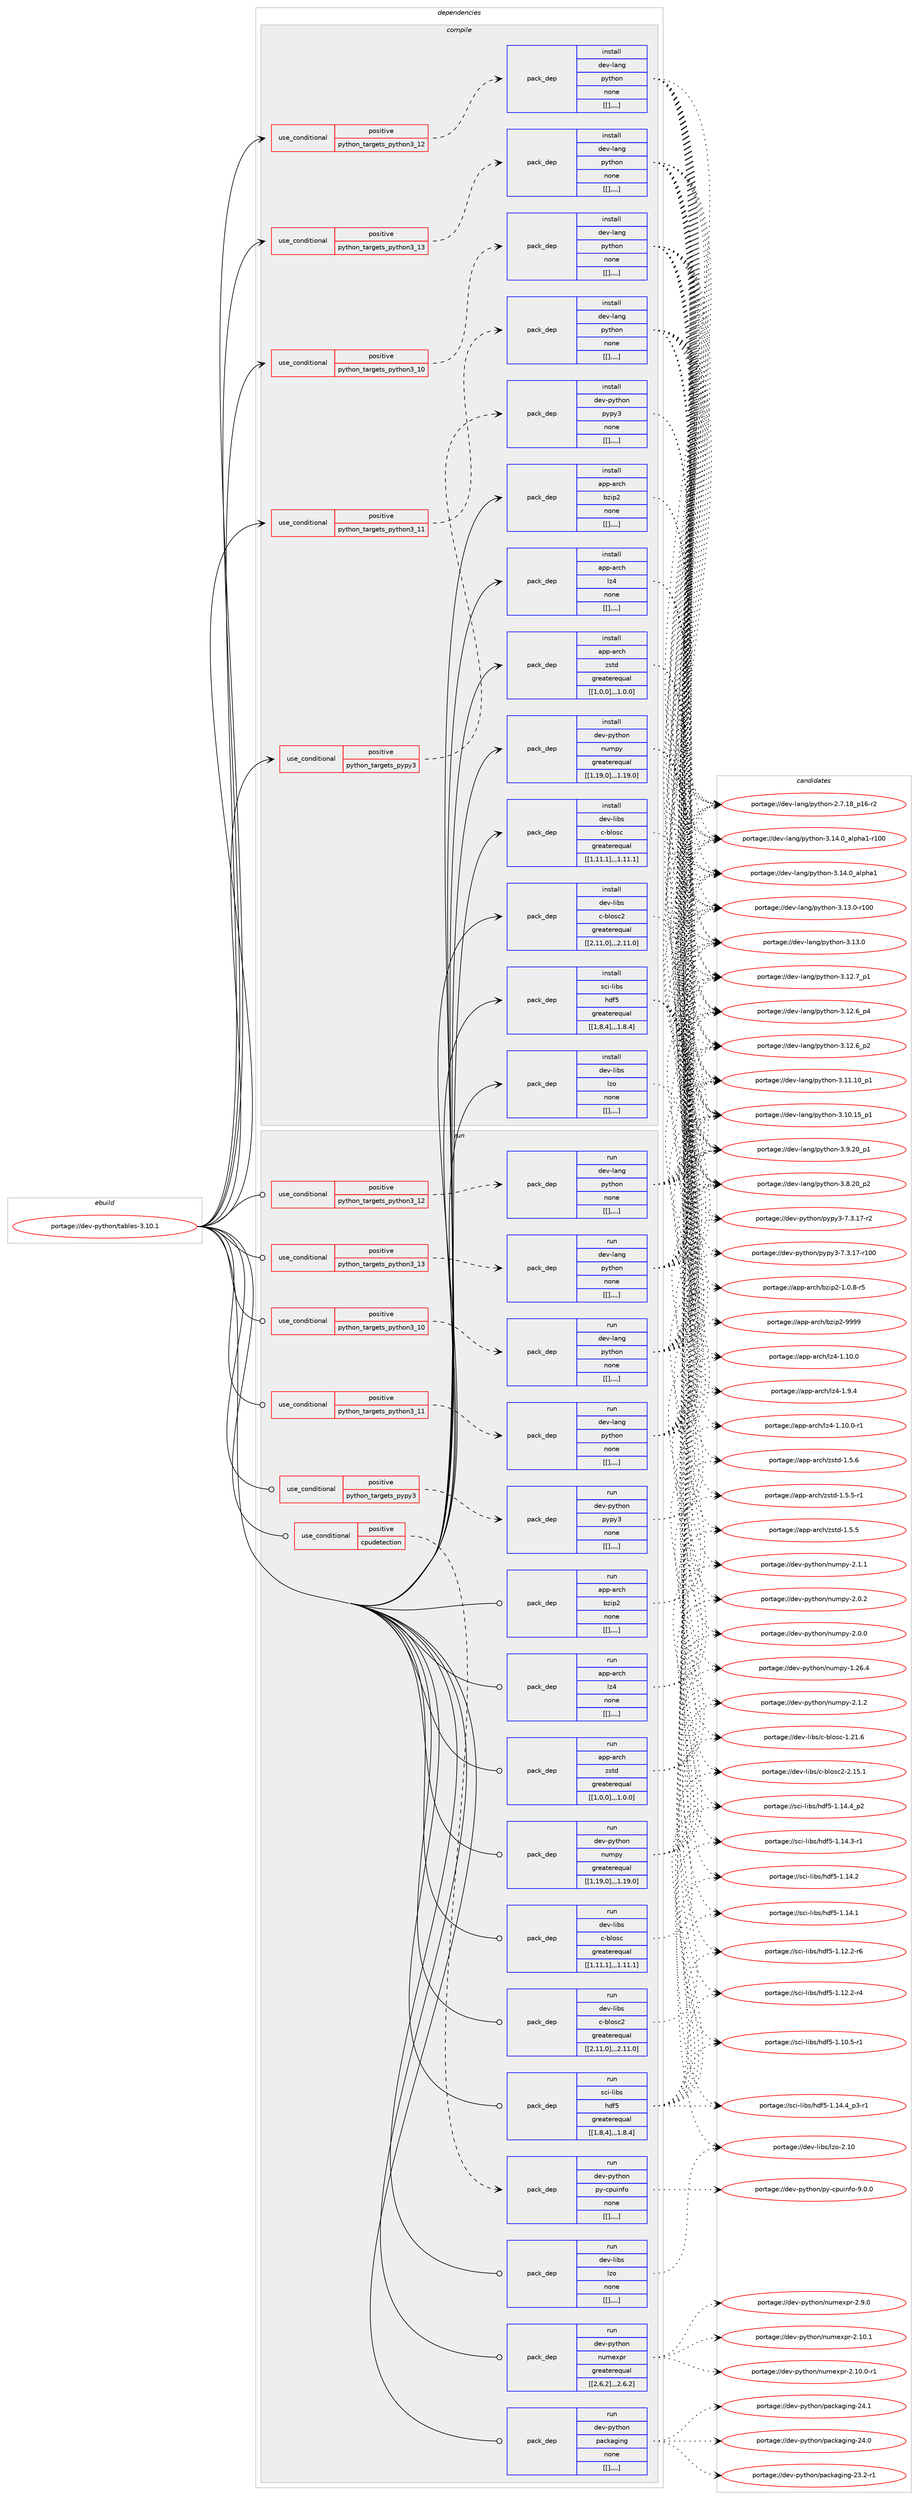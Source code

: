 digraph prolog {

# *************
# Graph options
# *************

newrank=true;
concentrate=true;
compound=true;
graph [rankdir=LR,fontname=Helvetica,fontsize=10,ranksep=1.5];#, ranksep=2.5, nodesep=0.2];
edge  [arrowhead=vee];
node  [fontname=Helvetica,fontsize=10];

# **********
# The ebuild
# **********

subgraph cluster_leftcol {
color=gray;
label=<<i>ebuild</i>>;
id [label="portage://dev-python/tables-3.10.1", color=red, width=4, href="../dev-python/tables-3.10.1.svg"];
}

# ****************
# The dependencies
# ****************

subgraph cluster_midcol {
color=gray;
label=<<i>dependencies</i>>;
subgraph cluster_compile {
fillcolor="#eeeeee";
style=filled;
label=<<i>compile</i>>;
subgraph cond43125 {
dependency172147 [label=<<TABLE BORDER="0" CELLBORDER="1" CELLSPACING="0" CELLPADDING="4"><TR><TD ROWSPAN="3" CELLPADDING="10">use_conditional</TD></TR><TR><TD>positive</TD></TR><TR><TD>python_targets_pypy3</TD></TR></TABLE>>, shape=none, color=red];
subgraph pack127686 {
dependency172165 [label=<<TABLE BORDER="0" CELLBORDER="1" CELLSPACING="0" CELLPADDING="4" WIDTH="220"><TR><TD ROWSPAN="6" CELLPADDING="30">pack_dep</TD></TR><TR><TD WIDTH="110">install</TD></TR><TR><TD>dev-python</TD></TR><TR><TD>pypy3</TD></TR><TR><TD>none</TD></TR><TR><TD>[[],,,,]</TD></TR></TABLE>>, shape=none, color=blue];
}
dependency172147:e -> dependency172165:w [weight=20,style="dashed",arrowhead="vee"];
}
id:e -> dependency172147:w [weight=20,style="solid",arrowhead="vee"];
subgraph cond43133 {
dependency172174 [label=<<TABLE BORDER="0" CELLBORDER="1" CELLSPACING="0" CELLPADDING="4"><TR><TD ROWSPAN="3" CELLPADDING="10">use_conditional</TD></TR><TR><TD>positive</TD></TR><TR><TD>python_targets_python3_10</TD></TR></TABLE>>, shape=none, color=red];
subgraph pack127705 {
dependency172211 [label=<<TABLE BORDER="0" CELLBORDER="1" CELLSPACING="0" CELLPADDING="4" WIDTH="220"><TR><TD ROWSPAN="6" CELLPADDING="30">pack_dep</TD></TR><TR><TD WIDTH="110">install</TD></TR><TR><TD>dev-lang</TD></TR><TR><TD>python</TD></TR><TR><TD>none</TD></TR><TR><TD>[[],,,,]</TD></TR></TABLE>>, shape=none, color=blue];
}
dependency172174:e -> dependency172211:w [weight=20,style="dashed",arrowhead="vee"];
}
id:e -> dependency172174:w [weight=20,style="solid",arrowhead="vee"];
subgraph cond43149 {
dependency172217 [label=<<TABLE BORDER="0" CELLBORDER="1" CELLSPACING="0" CELLPADDING="4"><TR><TD ROWSPAN="3" CELLPADDING="10">use_conditional</TD></TR><TR><TD>positive</TD></TR><TR><TD>python_targets_python3_11</TD></TR></TABLE>>, shape=none, color=red];
subgraph pack127732 {
dependency172220 [label=<<TABLE BORDER="0" CELLBORDER="1" CELLSPACING="0" CELLPADDING="4" WIDTH="220"><TR><TD ROWSPAN="6" CELLPADDING="30">pack_dep</TD></TR><TR><TD WIDTH="110">install</TD></TR><TR><TD>dev-lang</TD></TR><TR><TD>python</TD></TR><TR><TD>none</TD></TR><TR><TD>[[],,,,]</TD></TR></TABLE>>, shape=none, color=blue];
}
dependency172217:e -> dependency172220:w [weight=20,style="dashed",arrowhead="vee"];
}
id:e -> dependency172217:w [weight=20,style="solid",arrowhead="vee"];
subgraph cond43156 {
dependency172241 [label=<<TABLE BORDER="0" CELLBORDER="1" CELLSPACING="0" CELLPADDING="4"><TR><TD ROWSPAN="3" CELLPADDING="10">use_conditional</TD></TR><TR><TD>positive</TD></TR><TR><TD>python_targets_python3_12</TD></TR></TABLE>>, shape=none, color=red];
subgraph pack127761 {
dependency172331 [label=<<TABLE BORDER="0" CELLBORDER="1" CELLSPACING="0" CELLPADDING="4" WIDTH="220"><TR><TD ROWSPAN="6" CELLPADDING="30">pack_dep</TD></TR><TR><TD WIDTH="110">install</TD></TR><TR><TD>dev-lang</TD></TR><TR><TD>python</TD></TR><TR><TD>none</TD></TR><TR><TD>[[],,,,]</TD></TR></TABLE>>, shape=none, color=blue];
}
dependency172241:e -> dependency172331:w [weight=20,style="dashed",arrowhead="vee"];
}
id:e -> dependency172241:w [weight=20,style="solid",arrowhead="vee"];
subgraph cond43220 {
dependency172474 [label=<<TABLE BORDER="0" CELLBORDER="1" CELLSPACING="0" CELLPADDING="4"><TR><TD ROWSPAN="3" CELLPADDING="10">use_conditional</TD></TR><TR><TD>positive</TD></TR><TR><TD>python_targets_python3_13</TD></TR></TABLE>>, shape=none, color=red];
subgraph pack127930 {
dependency172526 [label=<<TABLE BORDER="0" CELLBORDER="1" CELLSPACING="0" CELLPADDING="4" WIDTH="220"><TR><TD ROWSPAN="6" CELLPADDING="30">pack_dep</TD></TR><TR><TD WIDTH="110">install</TD></TR><TR><TD>dev-lang</TD></TR><TR><TD>python</TD></TR><TR><TD>none</TD></TR><TR><TD>[[],,,,]</TD></TR></TABLE>>, shape=none, color=blue];
}
dependency172474:e -> dependency172526:w [weight=20,style="dashed",arrowhead="vee"];
}
id:e -> dependency172474:w [weight=20,style="solid",arrowhead="vee"];
subgraph pack127942 {
dependency172557 [label=<<TABLE BORDER="0" CELLBORDER="1" CELLSPACING="0" CELLPADDING="4" WIDTH="220"><TR><TD ROWSPAN="6" CELLPADDING="30">pack_dep</TD></TR><TR><TD WIDTH="110">install</TD></TR><TR><TD>app-arch</TD></TR><TR><TD>bzip2</TD></TR><TR><TD>none</TD></TR><TR><TD>[[],,,,]</TD></TR></TABLE>>, shape=none, color=blue];
}
id:e -> dependency172557:w [weight=20,style="solid",arrowhead="vee"];
subgraph pack127950 {
dependency172562 [label=<<TABLE BORDER="0" CELLBORDER="1" CELLSPACING="0" CELLPADDING="4" WIDTH="220"><TR><TD ROWSPAN="6" CELLPADDING="30">pack_dep</TD></TR><TR><TD WIDTH="110">install</TD></TR><TR><TD>app-arch</TD></TR><TR><TD>lz4</TD></TR><TR><TD>none</TD></TR><TR><TD>[[],,,,]</TD></TR></TABLE>>, shape=none, color=blue];
}
id:e -> dependency172562:w [weight=20,style="solid",arrowhead="vee"];
subgraph pack127960 {
dependency172579 [label=<<TABLE BORDER="0" CELLBORDER="1" CELLSPACING="0" CELLPADDING="4" WIDTH="220"><TR><TD ROWSPAN="6" CELLPADDING="30">pack_dep</TD></TR><TR><TD WIDTH="110">install</TD></TR><TR><TD>app-arch</TD></TR><TR><TD>zstd</TD></TR><TR><TD>greaterequal</TD></TR><TR><TD>[[1,0,0],,,1.0.0]</TD></TR></TABLE>>, shape=none, color=blue];
}
id:e -> dependency172579:w [weight=20,style="solid",arrowhead="vee"];
subgraph pack127961 {
dependency172584 [label=<<TABLE BORDER="0" CELLBORDER="1" CELLSPACING="0" CELLPADDING="4" WIDTH="220"><TR><TD ROWSPAN="6" CELLPADDING="30">pack_dep</TD></TR><TR><TD WIDTH="110">install</TD></TR><TR><TD>dev-libs</TD></TR><TR><TD>c-blosc</TD></TR><TR><TD>greaterequal</TD></TR><TR><TD>[[1,11,1],,,1.11.1]</TD></TR></TABLE>>, shape=none, color=blue];
}
id:e -> dependency172584:w [weight=20,style="solid",arrowhead="vee"];
subgraph pack127966 {
dependency172589 [label=<<TABLE BORDER="0" CELLBORDER="1" CELLSPACING="0" CELLPADDING="4" WIDTH="220"><TR><TD ROWSPAN="6" CELLPADDING="30">pack_dep</TD></TR><TR><TD WIDTH="110">install</TD></TR><TR><TD>dev-libs</TD></TR><TR><TD>c-blosc2</TD></TR><TR><TD>greaterequal</TD></TR><TR><TD>[[2,11,0],,,2.11.0]</TD></TR></TABLE>>, shape=none, color=blue];
}
id:e -> dependency172589:w [weight=20,style="solid",arrowhead="vee"];
subgraph pack127968 {
dependency172596 [label=<<TABLE BORDER="0" CELLBORDER="1" CELLSPACING="0" CELLPADDING="4" WIDTH="220"><TR><TD ROWSPAN="6" CELLPADDING="30">pack_dep</TD></TR><TR><TD WIDTH="110">install</TD></TR><TR><TD>dev-libs</TD></TR><TR><TD>lzo</TD></TR><TR><TD>none</TD></TR><TR><TD>[[],,,,]</TD></TR></TABLE>>, shape=none, color=blue];
}
id:e -> dependency172596:w [weight=20,style="solid",arrowhead="vee"];
subgraph pack127972 {
dependency172700 [label=<<TABLE BORDER="0" CELLBORDER="1" CELLSPACING="0" CELLPADDING="4" WIDTH="220"><TR><TD ROWSPAN="6" CELLPADDING="30">pack_dep</TD></TR><TR><TD WIDTH="110">install</TD></TR><TR><TD>dev-python</TD></TR><TR><TD>numpy</TD></TR><TR><TD>greaterequal</TD></TR><TR><TD>[[1,19,0],,,1.19.0]</TD></TR></TABLE>>, shape=none, color=blue];
}
id:e -> dependency172700:w [weight=20,style="solid",arrowhead="vee"];
subgraph pack128048 {
dependency172783 [label=<<TABLE BORDER="0" CELLBORDER="1" CELLSPACING="0" CELLPADDING="4" WIDTH="220"><TR><TD ROWSPAN="6" CELLPADDING="30">pack_dep</TD></TR><TR><TD WIDTH="110">install</TD></TR><TR><TD>sci-libs</TD></TR><TR><TD>hdf5</TD></TR><TR><TD>greaterequal</TD></TR><TR><TD>[[1,8,4],,,1.8.4]</TD></TR></TABLE>>, shape=none, color=blue];
}
id:e -> dependency172783:w [weight=20,style="solid",arrowhead="vee"];
}
subgraph cluster_compileandrun {
fillcolor="#eeeeee";
style=filled;
label=<<i>compile and run</i>>;
}
subgraph cluster_run {
fillcolor="#eeeeee";
style=filled;
label=<<i>run</i>>;
subgraph cond43363 {
dependency172822 [label=<<TABLE BORDER="0" CELLBORDER="1" CELLSPACING="0" CELLPADDING="4"><TR><TD ROWSPAN="3" CELLPADDING="10">use_conditional</TD></TR><TR><TD>positive</TD></TR><TR><TD>cpudetection</TD></TR></TABLE>>, shape=none, color=red];
subgraph pack128114 {
dependency172823 [label=<<TABLE BORDER="0" CELLBORDER="1" CELLSPACING="0" CELLPADDING="4" WIDTH="220"><TR><TD ROWSPAN="6" CELLPADDING="30">pack_dep</TD></TR><TR><TD WIDTH="110">run</TD></TR><TR><TD>dev-python</TD></TR><TR><TD>py-cpuinfo</TD></TR><TR><TD>none</TD></TR><TR><TD>[[],,,,]</TD></TR></TABLE>>, shape=none, color=blue];
}
dependency172822:e -> dependency172823:w [weight=20,style="dashed",arrowhead="vee"];
}
id:e -> dependency172822:w [weight=20,style="solid",arrowhead="odot"];
subgraph cond43374 {
dependency172846 [label=<<TABLE BORDER="0" CELLBORDER="1" CELLSPACING="0" CELLPADDING="4"><TR><TD ROWSPAN="3" CELLPADDING="10">use_conditional</TD></TR><TR><TD>positive</TD></TR><TR><TD>python_targets_pypy3</TD></TR></TABLE>>, shape=none, color=red];
subgraph pack128125 {
dependency172886 [label=<<TABLE BORDER="0" CELLBORDER="1" CELLSPACING="0" CELLPADDING="4" WIDTH="220"><TR><TD ROWSPAN="6" CELLPADDING="30">pack_dep</TD></TR><TR><TD WIDTH="110">run</TD></TR><TR><TD>dev-python</TD></TR><TR><TD>pypy3</TD></TR><TR><TD>none</TD></TR><TR><TD>[[],,,,]</TD></TR></TABLE>>, shape=none, color=blue];
}
dependency172846:e -> dependency172886:w [weight=20,style="dashed",arrowhead="vee"];
}
id:e -> dependency172846:w [weight=20,style="solid",arrowhead="odot"];
subgraph cond43400 {
dependency172918 [label=<<TABLE BORDER="0" CELLBORDER="1" CELLSPACING="0" CELLPADDING="4"><TR><TD ROWSPAN="3" CELLPADDING="10">use_conditional</TD></TR><TR><TD>positive</TD></TR><TR><TD>python_targets_python3_10</TD></TR></TABLE>>, shape=none, color=red];
subgraph pack128167 {
dependency172921 [label=<<TABLE BORDER="0" CELLBORDER="1" CELLSPACING="0" CELLPADDING="4" WIDTH="220"><TR><TD ROWSPAN="6" CELLPADDING="30">pack_dep</TD></TR><TR><TD WIDTH="110">run</TD></TR><TR><TD>dev-lang</TD></TR><TR><TD>python</TD></TR><TR><TD>none</TD></TR><TR><TD>[[],,,,]</TD></TR></TABLE>>, shape=none, color=blue];
}
dependency172918:e -> dependency172921:w [weight=20,style="dashed",arrowhead="vee"];
}
id:e -> dependency172918:w [weight=20,style="solid",arrowhead="odot"];
subgraph cond43418 {
dependency172975 [label=<<TABLE BORDER="0" CELLBORDER="1" CELLSPACING="0" CELLPADDING="4"><TR><TD ROWSPAN="3" CELLPADDING="10">use_conditional</TD></TR><TR><TD>positive</TD></TR><TR><TD>python_targets_python3_11</TD></TR></TABLE>>, shape=none, color=red];
subgraph pack128231 {
dependency173030 [label=<<TABLE BORDER="0" CELLBORDER="1" CELLSPACING="0" CELLPADDING="4" WIDTH="220"><TR><TD ROWSPAN="6" CELLPADDING="30">pack_dep</TD></TR><TR><TD WIDTH="110">run</TD></TR><TR><TD>dev-lang</TD></TR><TR><TD>python</TD></TR><TR><TD>none</TD></TR><TR><TD>[[],,,,]</TD></TR></TABLE>>, shape=none, color=blue];
}
dependency172975:e -> dependency173030:w [weight=20,style="dashed",arrowhead="vee"];
}
id:e -> dependency172975:w [weight=20,style="solid",arrowhead="odot"];
subgraph cond43466 {
dependency173051 [label=<<TABLE BORDER="0" CELLBORDER="1" CELLSPACING="0" CELLPADDING="4"><TR><TD ROWSPAN="3" CELLPADDING="10">use_conditional</TD></TR><TR><TD>positive</TD></TR><TR><TD>python_targets_python3_12</TD></TR></TABLE>>, shape=none, color=red];
subgraph pack128252 {
dependency173069 [label=<<TABLE BORDER="0" CELLBORDER="1" CELLSPACING="0" CELLPADDING="4" WIDTH="220"><TR><TD ROWSPAN="6" CELLPADDING="30">pack_dep</TD></TR><TR><TD WIDTH="110">run</TD></TR><TR><TD>dev-lang</TD></TR><TR><TD>python</TD></TR><TR><TD>none</TD></TR><TR><TD>[[],,,,]</TD></TR></TABLE>>, shape=none, color=blue];
}
dependency173051:e -> dependency173069:w [weight=20,style="dashed",arrowhead="vee"];
}
id:e -> dependency173051:w [weight=20,style="solid",arrowhead="odot"];
subgraph cond43484 {
dependency173147 [label=<<TABLE BORDER="0" CELLBORDER="1" CELLSPACING="0" CELLPADDING="4"><TR><TD ROWSPAN="3" CELLPADDING="10">use_conditional</TD></TR><TR><TD>positive</TD></TR><TR><TD>python_targets_python3_13</TD></TR></TABLE>>, shape=none, color=red];
subgraph pack128304 {
dependency173181 [label=<<TABLE BORDER="0" CELLBORDER="1" CELLSPACING="0" CELLPADDING="4" WIDTH="220"><TR><TD ROWSPAN="6" CELLPADDING="30">pack_dep</TD></TR><TR><TD WIDTH="110">run</TD></TR><TR><TD>dev-lang</TD></TR><TR><TD>python</TD></TR><TR><TD>none</TD></TR><TR><TD>[[],,,,]</TD></TR></TABLE>>, shape=none, color=blue];
}
dependency173147:e -> dependency173181:w [weight=20,style="dashed",arrowhead="vee"];
}
id:e -> dependency173147:w [weight=20,style="solid",arrowhead="odot"];
subgraph pack128323 {
dependency173202 [label=<<TABLE BORDER="0" CELLBORDER="1" CELLSPACING="0" CELLPADDING="4" WIDTH="220"><TR><TD ROWSPAN="6" CELLPADDING="30">pack_dep</TD></TR><TR><TD WIDTH="110">run</TD></TR><TR><TD>app-arch</TD></TR><TR><TD>bzip2</TD></TR><TR><TD>none</TD></TR><TR><TD>[[],,,,]</TD></TR></TABLE>>, shape=none, color=blue];
}
id:e -> dependency173202:w [weight=20,style="solid",arrowhead="odot"];
subgraph pack128335 {
dependency173205 [label=<<TABLE BORDER="0" CELLBORDER="1" CELLSPACING="0" CELLPADDING="4" WIDTH="220"><TR><TD ROWSPAN="6" CELLPADDING="30">pack_dep</TD></TR><TR><TD WIDTH="110">run</TD></TR><TR><TD>app-arch</TD></TR><TR><TD>lz4</TD></TR><TR><TD>none</TD></TR><TR><TD>[[],,,,]</TD></TR></TABLE>>, shape=none, color=blue];
}
id:e -> dependency173205:w [weight=20,style="solid",arrowhead="odot"];
subgraph pack128336 {
dependency173258 [label=<<TABLE BORDER="0" CELLBORDER="1" CELLSPACING="0" CELLPADDING="4" WIDTH="220"><TR><TD ROWSPAN="6" CELLPADDING="30">pack_dep</TD></TR><TR><TD WIDTH="110">run</TD></TR><TR><TD>app-arch</TD></TR><TR><TD>zstd</TD></TR><TR><TD>greaterequal</TD></TR><TR><TD>[[1,0,0],,,1.0.0]</TD></TR></TABLE>>, shape=none, color=blue];
}
id:e -> dependency173258:w [weight=20,style="solid",arrowhead="odot"];
subgraph pack128366 {
dependency173285 [label=<<TABLE BORDER="0" CELLBORDER="1" CELLSPACING="0" CELLPADDING="4" WIDTH="220"><TR><TD ROWSPAN="6" CELLPADDING="30">pack_dep</TD></TR><TR><TD WIDTH="110">run</TD></TR><TR><TD>dev-libs</TD></TR><TR><TD>c-blosc</TD></TR><TR><TD>greaterequal</TD></TR><TR><TD>[[1,11,1],,,1.11.1]</TD></TR></TABLE>>, shape=none, color=blue];
}
id:e -> dependency173285:w [weight=20,style="solid",arrowhead="odot"];
subgraph pack128381 {
dependency173308 [label=<<TABLE BORDER="0" CELLBORDER="1" CELLSPACING="0" CELLPADDING="4" WIDTH="220"><TR><TD ROWSPAN="6" CELLPADDING="30">pack_dep</TD></TR><TR><TD WIDTH="110">run</TD></TR><TR><TD>dev-libs</TD></TR><TR><TD>c-blosc2</TD></TR><TR><TD>greaterequal</TD></TR><TR><TD>[[2,11,0],,,2.11.0]</TD></TR></TABLE>>, shape=none, color=blue];
}
id:e -> dependency173308:w [weight=20,style="solid",arrowhead="odot"];
subgraph pack128402 {
dependency173332 [label=<<TABLE BORDER="0" CELLBORDER="1" CELLSPACING="0" CELLPADDING="4" WIDTH="220"><TR><TD ROWSPAN="6" CELLPADDING="30">pack_dep</TD></TR><TR><TD WIDTH="110">run</TD></TR><TR><TD>dev-libs</TD></TR><TR><TD>lzo</TD></TR><TR><TD>none</TD></TR><TR><TD>[[],,,,]</TD></TR></TABLE>>, shape=none, color=blue];
}
id:e -> dependency173332:w [weight=20,style="solid",arrowhead="odot"];
subgraph pack128405 {
dependency173339 [label=<<TABLE BORDER="0" CELLBORDER="1" CELLSPACING="0" CELLPADDING="4" WIDTH="220"><TR><TD ROWSPAN="6" CELLPADDING="30">pack_dep</TD></TR><TR><TD WIDTH="110">run</TD></TR><TR><TD>dev-python</TD></TR><TR><TD>numexpr</TD></TR><TR><TD>greaterequal</TD></TR><TR><TD>[[2,6,2],,,2.6.2]</TD></TR></TABLE>>, shape=none, color=blue];
}
id:e -> dependency173339:w [weight=20,style="solid",arrowhead="odot"];
subgraph pack128454 {
dependency173412 [label=<<TABLE BORDER="0" CELLBORDER="1" CELLSPACING="0" CELLPADDING="4" WIDTH="220"><TR><TD ROWSPAN="6" CELLPADDING="30">pack_dep</TD></TR><TR><TD WIDTH="110">run</TD></TR><TR><TD>dev-python</TD></TR><TR><TD>numpy</TD></TR><TR><TD>greaterequal</TD></TR><TR><TD>[[1,19,0],,,1.19.0]</TD></TR></TABLE>>, shape=none, color=blue];
}
id:e -> dependency173412:w [weight=20,style="solid",arrowhead="odot"];
subgraph pack128484 {
dependency173479 [label=<<TABLE BORDER="0" CELLBORDER="1" CELLSPACING="0" CELLPADDING="4" WIDTH="220"><TR><TD ROWSPAN="6" CELLPADDING="30">pack_dep</TD></TR><TR><TD WIDTH="110">run</TD></TR><TR><TD>dev-python</TD></TR><TR><TD>packaging</TD></TR><TR><TD>none</TD></TR><TR><TD>[[],,,,]</TD></TR></TABLE>>, shape=none, color=blue];
}
id:e -> dependency173479:w [weight=20,style="solid",arrowhead="odot"];
subgraph pack128524 {
dependency173522 [label=<<TABLE BORDER="0" CELLBORDER="1" CELLSPACING="0" CELLPADDING="4" WIDTH="220"><TR><TD ROWSPAN="6" CELLPADDING="30">pack_dep</TD></TR><TR><TD WIDTH="110">run</TD></TR><TR><TD>sci-libs</TD></TR><TR><TD>hdf5</TD></TR><TR><TD>greaterequal</TD></TR><TR><TD>[[1,8,4],,,1.8.4]</TD></TR></TABLE>>, shape=none, color=blue];
}
id:e -> dependency173522:w [weight=20,style="solid",arrowhead="odot"];
}
}

# **************
# The candidates
# **************

subgraph cluster_choices {
rank=same;
color=gray;
label=<<i>candidates</i>>;

subgraph choice128184 {
color=black;
nodesep=1;
choice100101118451121211161041111104711212111212151455546514649554511450 [label="portage://dev-python/pypy3-7.3.17-r2", color=red, width=4,href="../dev-python/pypy3-7.3.17-r2.svg"];
choice1001011184511212111610411111047112121112121514555465146495545114494848 [label="portage://dev-python/pypy3-7.3.17-r100", color=red, width=4,href="../dev-python/pypy3-7.3.17-r100.svg"];
dependency172165:e -> choice100101118451121211161041111104711212111212151455546514649554511450:w [style=dotted,weight="100"];
dependency172165:e -> choice1001011184511212111610411111047112121112121514555465146495545114494848:w [style=dotted,weight="100"];
}
subgraph choice128197 {
color=black;
nodesep=1;
choice100101118451089711010347112121116104111110455146495246489597108112104974945114494848 [label="portage://dev-lang/python-3.14.0_alpha1-r100", color=red, width=4,href="../dev-lang/python-3.14.0_alpha1-r100.svg"];
choice1001011184510897110103471121211161041111104551464952464895971081121049749 [label="portage://dev-lang/python-3.14.0_alpha1", color=red, width=4,href="../dev-lang/python-3.14.0_alpha1.svg"];
choice1001011184510897110103471121211161041111104551464951464845114494848 [label="portage://dev-lang/python-3.13.0-r100", color=red, width=4,href="../dev-lang/python-3.13.0-r100.svg"];
choice10010111845108971101034711212111610411111045514649514648 [label="portage://dev-lang/python-3.13.0", color=red, width=4,href="../dev-lang/python-3.13.0.svg"];
choice100101118451089711010347112121116104111110455146495046559511249 [label="portage://dev-lang/python-3.12.7_p1", color=red, width=4,href="../dev-lang/python-3.12.7_p1.svg"];
choice100101118451089711010347112121116104111110455146495046549511252 [label="portage://dev-lang/python-3.12.6_p4", color=red, width=4,href="../dev-lang/python-3.12.6_p4.svg"];
choice100101118451089711010347112121116104111110455146495046549511250 [label="portage://dev-lang/python-3.12.6_p2", color=red, width=4,href="../dev-lang/python-3.12.6_p2.svg"];
choice10010111845108971101034711212111610411111045514649494649489511249 [label="portage://dev-lang/python-3.11.10_p1", color=red, width=4,href="../dev-lang/python-3.11.10_p1.svg"];
choice10010111845108971101034711212111610411111045514649484649539511249 [label="portage://dev-lang/python-3.10.15_p1", color=red, width=4,href="../dev-lang/python-3.10.15_p1.svg"];
choice100101118451089711010347112121116104111110455146574650489511249 [label="portage://dev-lang/python-3.9.20_p1", color=red, width=4,href="../dev-lang/python-3.9.20_p1.svg"];
choice100101118451089711010347112121116104111110455146564650489511250 [label="portage://dev-lang/python-3.8.20_p2", color=red, width=4,href="../dev-lang/python-3.8.20_p2.svg"];
choice100101118451089711010347112121116104111110455046554649569511249544511450 [label="portage://dev-lang/python-2.7.18_p16-r2", color=red, width=4,href="../dev-lang/python-2.7.18_p16-r2.svg"];
dependency172211:e -> choice100101118451089711010347112121116104111110455146495246489597108112104974945114494848:w [style=dotted,weight="100"];
dependency172211:e -> choice1001011184510897110103471121211161041111104551464952464895971081121049749:w [style=dotted,weight="100"];
dependency172211:e -> choice1001011184510897110103471121211161041111104551464951464845114494848:w [style=dotted,weight="100"];
dependency172211:e -> choice10010111845108971101034711212111610411111045514649514648:w [style=dotted,weight="100"];
dependency172211:e -> choice100101118451089711010347112121116104111110455146495046559511249:w [style=dotted,weight="100"];
dependency172211:e -> choice100101118451089711010347112121116104111110455146495046549511252:w [style=dotted,weight="100"];
dependency172211:e -> choice100101118451089711010347112121116104111110455146495046549511250:w [style=dotted,weight="100"];
dependency172211:e -> choice10010111845108971101034711212111610411111045514649494649489511249:w [style=dotted,weight="100"];
dependency172211:e -> choice10010111845108971101034711212111610411111045514649484649539511249:w [style=dotted,weight="100"];
dependency172211:e -> choice100101118451089711010347112121116104111110455146574650489511249:w [style=dotted,weight="100"];
dependency172211:e -> choice100101118451089711010347112121116104111110455146564650489511250:w [style=dotted,weight="100"];
dependency172211:e -> choice100101118451089711010347112121116104111110455046554649569511249544511450:w [style=dotted,weight="100"];
}
subgraph choice128231 {
color=black;
nodesep=1;
choice100101118451089711010347112121116104111110455146495246489597108112104974945114494848 [label="portage://dev-lang/python-3.14.0_alpha1-r100", color=red, width=4,href="../dev-lang/python-3.14.0_alpha1-r100.svg"];
choice1001011184510897110103471121211161041111104551464952464895971081121049749 [label="portage://dev-lang/python-3.14.0_alpha1", color=red, width=4,href="../dev-lang/python-3.14.0_alpha1.svg"];
choice1001011184510897110103471121211161041111104551464951464845114494848 [label="portage://dev-lang/python-3.13.0-r100", color=red, width=4,href="../dev-lang/python-3.13.0-r100.svg"];
choice10010111845108971101034711212111610411111045514649514648 [label="portage://dev-lang/python-3.13.0", color=red, width=4,href="../dev-lang/python-3.13.0.svg"];
choice100101118451089711010347112121116104111110455146495046559511249 [label="portage://dev-lang/python-3.12.7_p1", color=red, width=4,href="../dev-lang/python-3.12.7_p1.svg"];
choice100101118451089711010347112121116104111110455146495046549511252 [label="portage://dev-lang/python-3.12.6_p4", color=red, width=4,href="../dev-lang/python-3.12.6_p4.svg"];
choice100101118451089711010347112121116104111110455146495046549511250 [label="portage://dev-lang/python-3.12.6_p2", color=red, width=4,href="../dev-lang/python-3.12.6_p2.svg"];
choice10010111845108971101034711212111610411111045514649494649489511249 [label="portage://dev-lang/python-3.11.10_p1", color=red, width=4,href="../dev-lang/python-3.11.10_p1.svg"];
choice10010111845108971101034711212111610411111045514649484649539511249 [label="portage://dev-lang/python-3.10.15_p1", color=red, width=4,href="../dev-lang/python-3.10.15_p1.svg"];
choice100101118451089711010347112121116104111110455146574650489511249 [label="portage://dev-lang/python-3.9.20_p1", color=red, width=4,href="../dev-lang/python-3.9.20_p1.svg"];
choice100101118451089711010347112121116104111110455146564650489511250 [label="portage://dev-lang/python-3.8.20_p2", color=red, width=4,href="../dev-lang/python-3.8.20_p2.svg"];
choice100101118451089711010347112121116104111110455046554649569511249544511450 [label="portage://dev-lang/python-2.7.18_p16-r2", color=red, width=4,href="../dev-lang/python-2.7.18_p16-r2.svg"];
dependency172220:e -> choice100101118451089711010347112121116104111110455146495246489597108112104974945114494848:w [style=dotted,weight="100"];
dependency172220:e -> choice1001011184510897110103471121211161041111104551464952464895971081121049749:w [style=dotted,weight="100"];
dependency172220:e -> choice1001011184510897110103471121211161041111104551464951464845114494848:w [style=dotted,weight="100"];
dependency172220:e -> choice10010111845108971101034711212111610411111045514649514648:w [style=dotted,weight="100"];
dependency172220:e -> choice100101118451089711010347112121116104111110455146495046559511249:w [style=dotted,weight="100"];
dependency172220:e -> choice100101118451089711010347112121116104111110455146495046549511252:w [style=dotted,weight="100"];
dependency172220:e -> choice100101118451089711010347112121116104111110455146495046549511250:w [style=dotted,weight="100"];
dependency172220:e -> choice10010111845108971101034711212111610411111045514649494649489511249:w [style=dotted,weight="100"];
dependency172220:e -> choice10010111845108971101034711212111610411111045514649484649539511249:w [style=dotted,weight="100"];
dependency172220:e -> choice100101118451089711010347112121116104111110455146574650489511249:w [style=dotted,weight="100"];
dependency172220:e -> choice100101118451089711010347112121116104111110455146564650489511250:w [style=dotted,weight="100"];
dependency172220:e -> choice100101118451089711010347112121116104111110455046554649569511249544511450:w [style=dotted,weight="100"];
}
subgraph choice128237 {
color=black;
nodesep=1;
choice100101118451089711010347112121116104111110455146495246489597108112104974945114494848 [label="portage://dev-lang/python-3.14.0_alpha1-r100", color=red, width=4,href="../dev-lang/python-3.14.0_alpha1-r100.svg"];
choice1001011184510897110103471121211161041111104551464952464895971081121049749 [label="portage://dev-lang/python-3.14.0_alpha1", color=red, width=4,href="../dev-lang/python-3.14.0_alpha1.svg"];
choice1001011184510897110103471121211161041111104551464951464845114494848 [label="portage://dev-lang/python-3.13.0-r100", color=red, width=4,href="../dev-lang/python-3.13.0-r100.svg"];
choice10010111845108971101034711212111610411111045514649514648 [label="portage://dev-lang/python-3.13.0", color=red, width=4,href="../dev-lang/python-3.13.0.svg"];
choice100101118451089711010347112121116104111110455146495046559511249 [label="portage://dev-lang/python-3.12.7_p1", color=red, width=4,href="../dev-lang/python-3.12.7_p1.svg"];
choice100101118451089711010347112121116104111110455146495046549511252 [label="portage://dev-lang/python-3.12.6_p4", color=red, width=4,href="../dev-lang/python-3.12.6_p4.svg"];
choice100101118451089711010347112121116104111110455146495046549511250 [label="portage://dev-lang/python-3.12.6_p2", color=red, width=4,href="../dev-lang/python-3.12.6_p2.svg"];
choice10010111845108971101034711212111610411111045514649494649489511249 [label="portage://dev-lang/python-3.11.10_p1", color=red, width=4,href="../dev-lang/python-3.11.10_p1.svg"];
choice10010111845108971101034711212111610411111045514649484649539511249 [label="portage://dev-lang/python-3.10.15_p1", color=red, width=4,href="../dev-lang/python-3.10.15_p1.svg"];
choice100101118451089711010347112121116104111110455146574650489511249 [label="portage://dev-lang/python-3.9.20_p1", color=red, width=4,href="../dev-lang/python-3.9.20_p1.svg"];
choice100101118451089711010347112121116104111110455146564650489511250 [label="portage://dev-lang/python-3.8.20_p2", color=red, width=4,href="../dev-lang/python-3.8.20_p2.svg"];
choice100101118451089711010347112121116104111110455046554649569511249544511450 [label="portage://dev-lang/python-2.7.18_p16-r2", color=red, width=4,href="../dev-lang/python-2.7.18_p16-r2.svg"];
dependency172331:e -> choice100101118451089711010347112121116104111110455146495246489597108112104974945114494848:w [style=dotted,weight="100"];
dependency172331:e -> choice1001011184510897110103471121211161041111104551464952464895971081121049749:w [style=dotted,weight="100"];
dependency172331:e -> choice1001011184510897110103471121211161041111104551464951464845114494848:w [style=dotted,weight="100"];
dependency172331:e -> choice10010111845108971101034711212111610411111045514649514648:w [style=dotted,weight="100"];
dependency172331:e -> choice100101118451089711010347112121116104111110455146495046559511249:w [style=dotted,weight="100"];
dependency172331:e -> choice100101118451089711010347112121116104111110455146495046549511252:w [style=dotted,weight="100"];
dependency172331:e -> choice100101118451089711010347112121116104111110455146495046549511250:w [style=dotted,weight="100"];
dependency172331:e -> choice10010111845108971101034711212111610411111045514649494649489511249:w [style=dotted,weight="100"];
dependency172331:e -> choice10010111845108971101034711212111610411111045514649484649539511249:w [style=dotted,weight="100"];
dependency172331:e -> choice100101118451089711010347112121116104111110455146574650489511249:w [style=dotted,weight="100"];
dependency172331:e -> choice100101118451089711010347112121116104111110455146564650489511250:w [style=dotted,weight="100"];
dependency172331:e -> choice100101118451089711010347112121116104111110455046554649569511249544511450:w [style=dotted,weight="100"];
}
subgraph choice128243 {
color=black;
nodesep=1;
choice100101118451089711010347112121116104111110455146495246489597108112104974945114494848 [label="portage://dev-lang/python-3.14.0_alpha1-r100", color=red, width=4,href="../dev-lang/python-3.14.0_alpha1-r100.svg"];
choice1001011184510897110103471121211161041111104551464952464895971081121049749 [label="portage://dev-lang/python-3.14.0_alpha1", color=red, width=4,href="../dev-lang/python-3.14.0_alpha1.svg"];
choice1001011184510897110103471121211161041111104551464951464845114494848 [label="portage://dev-lang/python-3.13.0-r100", color=red, width=4,href="../dev-lang/python-3.13.0-r100.svg"];
choice10010111845108971101034711212111610411111045514649514648 [label="portage://dev-lang/python-3.13.0", color=red, width=4,href="../dev-lang/python-3.13.0.svg"];
choice100101118451089711010347112121116104111110455146495046559511249 [label="portage://dev-lang/python-3.12.7_p1", color=red, width=4,href="../dev-lang/python-3.12.7_p1.svg"];
choice100101118451089711010347112121116104111110455146495046549511252 [label="portage://dev-lang/python-3.12.6_p4", color=red, width=4,href="../dev-lang/python-3.12.6_p4.svg"];
choice100101118451089711010347112121116104111110455146495046549511250 [label="portage://dev-lang/python-3.12.6_p2", color=red, width=4,href="../dev-lang/python-3.12.6_p2.svg"];
choice10010111845108971101034711212111610411111045514649494649489511249 [label="portage://dev-lang/python-3.11.10_p1", color=red, width=4,href="../dev-lang/python-3.11.10_p1.svg"];
choice10010111845108971101034711212111610411111045514649484649539511249 [label="portage://dev-lang/python-3.10.15_p1", color=red, width=4,href="../dev-lang/python-3.10.15_p1.svg"];
choice100101118451089711010347112121116104111110455146574650489511249 [label="portage://dev-lang/python-3.9.20_p1", color=red, width=4,href="../dev-lang/python-3.9.20_p1.svg"];
choice100101118451089711010347112121116104111110455146564650489511250 [label="portage://dev-lang/python-3.8.20_p2", color=red, width=4,href="../dev-lang/python-3.8.20_p2.svg"];
choice100101118451089711010347112121116104111110455046554649569511249544511450 [label="portage://dev-lang/python-2.7.18_p16-r2", color=red, width=4,href="../dev-lang/python-2.7.18_p16-r2.svg"];
dependency172526:e -> choice100101118451089711010347112121116104111110455146495246489597108112104974945114494848:w [style=dotted,weight="100"];
dependency172526:e -> choice1001011184510897110103471121211161041111104551464952464895971081121049749:w [style=dotted,weight="100"];
dependency172526:e -> choice1001011184510897110103471121211161041111104551464951464845114494848:w [style=dotted,weight="100"];
dependency172526:e -> choice10010111845108971101034711212111610411111045514649514648:w [style=dotted,weight="100"];
dependency172526:e -> choice100101118451089711010347112121116104111110455146495046559511249:w [style=dotted,weight="100"];
dependency172526:e -> choice100101118451089711010347112121116104111110455146495046549511252:w [style=dotted,weight="100"];
dependency172526:e -> choice100101118451089711010347112121116104111110455146495046549511250:w [style=dotted,weight="100"];
dependency172526:e -> choice10010111845108971101034711212111610411111045514649494649489511249:w [style=dotted,weight="100"];
dependency172526:e -> choice10010111845108971101034711212111610411111045514649484649539511249:w [style=dotted,weight="100"];
dependency172526:e -> choice100101118451089711010347112121116104111110455146574650489511249:w [style=dotted,weight="100"];
dependency172526:e -> choice100101118451089711010347112121116104111110455146564650489511250:w [style=dotted,weight="100"];
dependency172526:e -> choice100101118451089711010347112121116104111110455046554649569511249544511450:w [style=dotted,weight="100"];
}
subgraph choice128261 {
color=black;
nodesep=1;
choice971121124597114991044798122105112504557575757 [label="portage://app-arch/bzip2-9999", color=red, width=4,href="../app-arch/bzip2-9999.svg"];
choice971121124597114991044798122105112504549464846564511453 [label="portage://app-arch/bzip2-1.0.8-r5", color=red, width=4,href="../app-arch/bzip2-1.0.8-r5.svg"];
dependency172557:e -> choice971121124597114991044798122105112504557575757:w [style=dotted,weight="100"];
dependency172557:e -> choice971121124597114991044798122105112504549464846564511453:w [style=dotted,weight="100"];
}
subgraph choice128279 {
color=black;
nodesep=1;
choice971121124597114991044710812252454946494846484511449 [label="portage://app-arch/lz4-1.10.0-r1", color=red, width=4,href="../app-arch/lz4-1.10.0-r1.svg"];
choice97112112459711499104471081225245494649484648 [label="portage://app-arch/lz4-1.10.0", color=red, width=4,href="../app-arch/lz4-1.10.0.svg"];
choice971121124597114991044710812252454946574652 [label="portage://app-arch/lz4-1.9.4", color=red, width=4,href="../app-arch/lz4-1.9.4.svg"];
dependency172562:e -> choice971121124597114991044710812252454946494846484511449:w [style=dotted,weight="100"];
dependency172562:e -> choice97112112459711499104471081225245494649484648:w [style=dotted,weight="100"];
dependency172562:e -> choice971121124597114991044710812252454946574652:w [style=dotted,weight="100"];
}
subgraph choice128297 {
color=black;
nodesep=1;
choice9711211245971149910447122115116100454946534654 [label="portage://app-arch/zstd-1.5.6", color=red, width=4,href="../app-arch/zstd-1.5.6.svg"];
choice97112112459711499104471221151161004549465346534511449 [label="portage://app-arch/zstd-1.5.5-r1", color=red, width=4,href="../app-arch/zstd-1.5.5-r1.svg"];
choice9711211245971149910447122115116100454946534653 [label="portage://app-arch/zstd-1.5.5", color=red, width=4,href="../app-arch/zstd-1.5.5.svg"];
dependency172579:e -> choice9711211245971149910447122115116100454946534654:w [style=dotted,weight="100"];
dependency172579:e -> choice97112112459711499104471221151161004549465346534511449:w [style=dotted,weight="100"];
dependency172579:e -> choice9711211245971149910447122115116100454946534653:w [style=dotted,weight="100"];
}
subgraph choice128302 {
color=black;
nodesep=1;
choice1001011184510810598115479945981081111159945494650494654 [label="portage://dev-libs/c-blosc-1.21.6", color=red, width=4,href="../dev-libs/c-blosc-1.21.6.svg"];
dependency172584:e -> choice1001011184510810598115479945981081111159945494650494654:w [style=dotted,weight="100"];
}
subgraph choice128381 {
color=black;
nodesep=1;
choice100101118451081059811547994598108111115995045504649534649 [label="portage://dev-libs/c-blosc2-2.15.1", color=red, width=4,href="../dev-libs/c-blosc2-2.15.1.svg"];
dependency172589:e -> choice100101118451081059811547994598108111115995045504649534649:w [style=dotted,weight="100"];
}
subgraph choice128407 {
color=black;
nodesep=1;
choice1001011184510810598115471081221114550464948 [label="portage://dev-libs/lzo-2.10", color=red, width=4,href="../dev-libs/lzo-2.10.svg"];
dependency172596:e -> choice1001011184510810598115471081221114550464948:w [style=dotted,weight="100"];
}
subgraph choice128413 {
color=black;
nodesep=1;
choice1001011184511212111610411111047110117109112121455046494650 [label="portage://dev-python/numpy-2.1.2", color=red, width=4,href="../dev-python/numpy-2.1.2.svg"];
choice1001011184511212111610411111047110117109112121455046494649 [label="portage://dev-python/numpy-2.1.1", color=red, width=4,href="../dev-python/numpy-2.1.1.svg"];
choice1001011184511212111610411111047110117109112121455046484650 [label="portage://dev-python/numpy-2.0.2", color=red, width=4,href="../dev-python/numpy-2.0.2.svg"];
choice1001011184511212111610411111047110117109112121455046484648 [label="portage://dev-python/numpy-2.0.0", color=red, width=4,href="../dev-python/numpy-2.0.0.svg"];
choice100101118451121211161041111104711011710911212145494650544652 [label="portage://dev-python/numpy-1.26.4", color=red, width=4,href="../dev-python/numpy-1.26.4.svg"];
dependency172700:e -> choice1001011184511212111610411111047110117109112121455046494650:w [style=dotted,weight="100"];
dependency172700:e -> choice1001011184511212111610411111047110117109112121455046494649:w [style=dotted,weight="100"];
dependency172700:e -> choice1001011184511212111610411111047110117109112121455046484650:w [style=dotted,weight="100"];
dependency172700:e -> choice1001011184511212111610411111047110117109112121455046484648:w [style=dotted,weight="100"];
dependency172700:e -> choice100101118451121211161041111104711011710911212145494650544652:w [style=dotted,weight="100"];
}
subgraph choice128447 {
color=black;
nodesep=1;
choice11599105451081059811547104100102534549464952465295112514511449 [label="portage://sci-libs/hdf5-1.14.4_p3-r1", color=red, width=4,href="../sci-libs/hdf5-1.14.4_p3-r1.svg"];
choice1159910545108105981154710410010253454946495246529511250 [label="portage://sci-libs/hdf5-1.14.4_p2", color=red, width=4,href="../sci-libs/hdf5-1.14.4_p2.svg"];
choice1159910545108105981154710410010253454946495246514511449 [label="portage://sci-libs/hdf5-1.14.3-r1", color=red, width=4,href="../sci-libs/hdf5-1.14.3-r1.svg"];
choice115991054510810598115471041001025345494649524650 [label="portage://sci-libs/hdf5-1.14.2", color=red, width=4,href="../sci-libs/hdf5-1.14.2.svg"];
choice115991054510810598115471041001025345494649524649 [label="portage://sci-libs/hdf5-1.14.1", color=red, width=4,href="../sci-libs/hdf5-1.14.1.svg"];
choice1159910545108105981154710410010253454946495046504511454 [label="portage://sci-libs/hdf5-1.12.2-r6", color=red, width=4,href="../sci-libs/hdf5-1.12.2-r6.svg"];
choice1159910545108105981154710410010253454946495046504511452 [label="portage://sci-libs/hdf5-1.12.2-r4", color=red, width=4,href="../sci-libs/hdf5-1.12.2-r4.svg"];
choice1159910545108105981154710410010253454946494846534511449 [label="portage://sci-libs/hdf5-1.10.5-r1", color=red, width=4,href="../sci-libs/hdf5-1.10.5-r1.svg"];
dependency172783:e -> choice11599105451081059811547104100102534549464952465295112514511449:w [style=dotted,weight="100"];
dependency172783:e -> choice1159910545108105981154710410010253454946495246529511250:w [style=dotted,weight="100"];
dependency172783:e -> choice1159910545108105981154710410010253454946495246514511449:w [style=dotted,weight="100"];
dependency172783:e -> choice115991054510810598115471041001025345494649524650:w [style=dotted,weight="100"];
dependency172783:e -> choice115991054510810598115471041001025345494649524649:w [style=dotted,weight="100"];
dependency172783:e -> choice1159910545108105981154710410010253454946495046504511454:w [style=dotted,weight="100"];
dependency172783:e -> choice1159910545108105981154710410010253454946495046504511452:w [style=dotted,weight="100"];
dependency172783:e -> choice1159910545108105981154710410010253454946494846534511449:w [style=dotted,weight="100"];
}
subgraph choice128451 {
color=black;
nodesep=1;
choice10010111845112121116104111110471121214599112117105110102111455746484648 [label="portage://dev-python/py-cpuinfo-9.0.0", color=red, width=4,href="../dev-python/py-cpuinfo-9.0.0.svg"];
dependency172823:e -> choice10010111845112121116104111110471121214599112117105110102111455746484648:w [style=dotted,weight="100"];
}
subgraph choice128452 {
color=black;
nodesep=1;
choice100101118451121211161041111104711212111212151455546514649554511450 [label="portage://dev-python/pypy3-7.3.17-r2", color=red, width=4,href="../dev-python/pypy3-7.3.17-r2.svg"];
choice1001011184511212111610411111047112121112121514555465146495545114494848 [label="portage://dev-python/pypy3-7.3.17-r100", color=red, width=4,href="../dev-python/pypy3-7.3.17-r100.svg"];
dependency172886:e -> choice100101118451121211161041111104711212111212151455546514649554511450:w [style=dotted,weight="100"];
dependency172886:e -> choice1001011184511212111610411111047112121112121514555465146495545114494848:w [style=dotted,weight="100"];
}
subgraph choice128460 {
color=black;
nodesep=1;
choice100101118451089711010347112121116104111110455146495246489597108112104974945114494848 [label="portage://dev-lang/python-3.14.0_alpha1-r100", color=red, width=4,href="../dev-lang/python-3.14.0_alpha1-r100.svg"];
choice1001011184510897110103471121211161041111104551464952464895971081121049749 [label="portage://dev-lang/python-3.14.0_alpha1", color=red, width=4,href="../dev-lang/python-3.14.0_alpha1.svg"];
choice1001011184510897110103471121211161041111104551464951464845114494848 [label="portage://dev-lang/python-3.13.0-r100", color=red, width=4,href="../dev-lang/python-3.13.0-r100.svg"];
choice10010111845108971101034711212111610411111045514649514648 [label="portage://dev-lang/python-3.13.0", color=red, width=4,href="../dev-lang/python-3.13.0.svg"];
choice100101118451089711010347112121116104111110455146495046559511249 [label="portage://dev-lang/python-3.12.7_p1", color=red, width=4,href="../dev-lang/python-3.12.7_p1.svg"];
choice100101118451089711010347112121116104111110455146495046549511252 [label="portage://dev-lang/python-3.12.6_p4", color=red, width=4,href="../dev-lang/python-3.12.6_p4.svg"];
choice100101118451089711010347112121116104111110455146495046549511250 [label="portage://dev-lang/python-3.12.6_p2", color=red, width=4,href="../dev-lang/python-3.12.6_p2.svg"];
choice10010111845108971101034711212111610411111045514649494649489511249 [label="portage://dev-lang/python-3.11.10_p1", color=red, width=4,href="../dev-lang/python-3.11.10_p1.svg"];
choice10010111845108971101034711212111610411111045514649484649539511249 [label="portage://dev-lang/python-3.10.15_p1", color=red, width=4,href="../dev-lang/python-3.10.15_p1.svg"];
choice100101118451089711010347112121116104111110455146574650489511249 [label="portage://dev-lang/python-3.9.20_p1", color=red, width=4,href="../dev-lang/python-3.9.20_p1.svg"];
choice100101118451089711010347112121116104111110455146564650489511250 [label="portage://dev-lang/python-3.8.20_p2", color=red, width=4,href="../dev-lang/python-3.8.20_p2.svg"];
choice100101118451089711010347112121116104111110455046554649569511249544511450 [label="portage://dev-lang/python-2.7.18_p16-r2", color=red, width=4,href="../dev-lang/python-2.7.18_p16-r2.svg"];
dependency172921:e -> choice100101118451089711010347112121116104111110455146495246489597108112104974945114494848:w [style=dotted,weight="100"];
dependency172921:e -> choice1001011184510897110103471121211161041111104551464952464895971081121049749:w [style=dotted,weight="100"];
dependency172921:e -> choice1001011184510897110103471121211161041111104551464951464845114494848:w [style=dotted,weight="100"];
dependency172921:e -> choice10010111845108971101034711212111610411111045514649514648:w [style=dotted,weight="100"];
dependency172921:e -> choice100101118451089711010347112121116104111110455146495046559511249:w [style=dotted,weight="100"];
dependency172921:e -> choice100101118451089711010347112121116104111110455146495046549511252:w [style=dotted,weight="100"];
dependency172921:e -> choice100101118451089711010347112121116104111110455146495046549511250:w [style=dotted,weight="100"];
dependency172921:e -> choice10010111845108971101034711212111610411111045514649494649489511249:w [style=dotted,weight="100"];
dependency172921:e -> choice10010111845108971101034711212111610411111045514649484649539511249:w [style=dotted,weight="100"];
dependency172921:e -> choice100101118451089711010347112121116104111110455146574650489511249:w [style=dotted,weight="100"];
dependency172921:e -> choice100101118451089711010347112121116104111110455146564650489511250:w [style=dotted,weight="100"];
dependency172921:e -> choice100101118451089711010347112121116104111110455046554649569511249544511450:w [style=dotted,weight="100"];
}
subgraph choice128469 {
color=black;
nodesep=1;
choice100101118451089711010347112121116104111110455146495246489597108112104974945114494848 [label="portage://dev-lang/python-3.14.0_alpha1-r100", color=red, width=4,href="../dev-lang/python-3.14.0_alpha1-r100.svg"];
choice1001011184510897110103471121211161041111104551464952464895971081121049749 [label="portage://dev-lang/python-3.14.0_alpha1", color=red, width=4,href="../dev-lang/python-3.14.0_alpha1.svg"];
choice1001011184510897110103471121211161041111104551464951464845114494848 [label="portage://dev-lang/python-3.13.0-r100", color=red, width=4,href="../dev-lang/python-3.13.0-r100.svg"];
choice10010111845108971101034711212111610411111045514649514648 [label="portage://dev-lang/python-3.13.0", color=red, width=4,href="../dev-lang/python-3.13.0.svg"];
choice100101118451089711010347112121116104111110455146495046559511249 [label="portage://dev-lang/python-3.12.7_p1", color=red, width=4,href="../dev-lang/python-3.12.7_p1.svg"];
choice100101118451089711010347112121116104111110455146495046549511252 [label="portage://dev-lang/python-3.12.6_p4", color=red, width=4,href="../dev-lang/python-3.12.6_p4.svg"];
choice100101118451089711010347112121116104111110455146495046549511250 [label="portage://dev-lang/python-3.12.6_p2", color=red, width=4,href="../dev-lang/python-3.12.6_p2.svg"];
choice10010111845108971101034711212111610411111045514649494649489511249 [label="portage://dev-lang/python-3.11.10_p1", color=red, width=4,href="../dev-lang/python-3.11.10_p1.svg"];
choice10010111845108971101034711212111610411111045514649484649539511249 [label="portage://dev-lang/python-3.10.15_p1", color=red, width=4,href="../dev-lang/python-3.10.15_p1.svg"];
choice100101118451089711010347112121116104111110455146574650489511249 [label="portage://dev-lang/python-3.9.20_p1", color=red, width=4,href="../dev-lang/python-3.9.20_p1.svg"];
choice100101118451089711010347112121116104111110455146564650489511250 [label="portage://dev-lang/python-3.8.20_p2", color=red, width=4,href="../dev-lang/python-3.8.20_p2.svg"];
choice100101118451089711010347112121116104111110455046554649569511249544511450 [label="portage://dev-lang/python-2.7.18_p16-r2", color=red, width=4,href="../dev-lang/python-2.7.18_p16-r2.svg"];
dependency173030:e -> choice100101118451089711010347112121116104111110455146495246489597108112104974945114494848:w [style=dotted,weight="100"];
dependency173030:e -> choice1001011184510897110103471121211161041111104551464952464895971081121049749:w [style=dotted,weight="100"];
dependency173030:e -> choice1001011184510897110103471121211161041111104551464951464845114494848:w [style=dotted,weight="100"];
dependency173030:e -> choice10010111845108971101034711212111610411111045514649514648:w [style=dotted,weight="100"];
dependency173030:e -> choice100101118451089711010347112121116104111110455146495046559511249:w [style=dotted,weight="100"];
dependency173030:e -> choice100101118451089711010347112121116104111110455146495046549511252:w [style=dotted,weight="100"];
dependency173030:e -> choice100101118451089711010347112121116104111110455146495046549511250:w [style=dotted,weight="100"];
dependency173030:e -> choice10010111845108971101034711212111610411111045514649494649489511249:w [style=dotted,weight="100"];
dependency173030:e -> choice10010111845108971101034711212111610411111045514649484649539511249:w [style=dotted,weight="100"];
dependency173030:e -> choice100101118451089711010347112121116104111110455146574650489511249:w [style=dotted,weight="100"];
dependency173030:e -> choice100101118451089711010347112121116104111110455146564650489511250:w [style=dotted,weight="100"];
dependency173030:e -> choice100101118451089711010347112121116104111110455046554649569511249544511450:w [style=dotted,weight="100"];
}
subgraph choice128483 {
color=black;
nodesep=1;
choice100101118451089711010347112121116104111110455146495246489597108112104974945114494848 [label="portage://dev-lang/python-3.14.0_alpha1-r100", color=red, width=4,href="../dev-lang/python-3.14.0_alpha1-r100.svg"];
choice1001011184510897110103471121211161041111104551464952464895971081121049749 [label="portage://dev-lang/python-3.14.0_alpha1", color=red, width=4,href="../dev-lang/python-3.14.0_alpha1.svg"];
choice1001011184510897110103471121211161041111104551464951464845114494848 [label="portage://dev-lang/python-3.13.0-r100", color=red, width=4,href="../dev-lang/python-3.13.0-r100.svg"];
choice10010111845108971101034711212111610411111045514649514648 [label="portage://dev-lang/python-3.13.0", color=red, width=4,href="../dev-lang/python-3.13.0.svg"];
choice100101118451089711010347112121116104111110455146495046559511249 [label="portage://dev-lang/python-3.12.7_p1", color=red, width=4,href="../dev-lang/python-3.12.7_p1.svg"];
choice100101118451089711010347112121116104111110455146495046549511252 [label="portage://dev-lang/python-3.12.6_p4", color=red, width=4,href="../dev-lang/python-3.12.6_p4.svg"];
choice100101118451089711010347112121116104111110455146495046549511250 [label="portage://dev-lang/python-3.12.6_p2", color=red, width=4,href="../dev-lang/python-3.12.6_p2.svg"];
choice10010111845108971101034711212111610411111045514649494649489511249 [label="portage://dev-lang/python-3.11.10_p1", color=red, width=4,href="../dev-lang/python-3.11.10_p1.svg"];
choice10010111845108971101034711212111610411111045514649484649539511249 [label="portage://dev-lang/python-3.10.15_p1", color=red, width=4,href="../dev-lang/python-3.10.15_p1.svg"];
choice100101118451089711010347112121116104111110455146574650489511249 [label="portage://dev-lang/python-3.9.20_p1", color=red, width=4,href="../dev-lang/python-3.9.20_p1.svg"];
choice100101118451089711010347112121116104111110455146564650489511250 [label="portage://dev-lang/python-3.8.20_p2", color=red, width=4,href="../dev-lang/python-3.8.20_p2.svg"];
choice100101118451089711010347112121116104111110455046554649569511249544511450 [label="portage://dev-lang/python-2.7.18_p16-r2", color=red, width=4,href="../dev-lang/python-2.7.18_p16-r2.svg"];
dependency173069:e -> choice100101118451089711010347112121116104111110455146495246489597108112104974945114494848:w [style=dotted,weight="100"];
dependency173069:e -> choice1001011184510897110103471121211161041111104551464952464895971081121049749:w [style=dotted,weight="100"];
dependency173069:e -> choice1001011184510897110103471121211161041111104551464951464845114494848:w [style=dotted,weight="100"];
dependency173069:e -> choice10010111845108971101034711212111610411111045514649514648:w [style=dotted,weight="100"];
dependency173069:e -> choice100101118451089711010347112121116104111110455146495046559511249:w [style=dotted,weight="100"];
dependency173069:e -> choice100101118451089711010347112121116104111110455146495046549511252:w [style=dotted,weight="100"];
dependency173069:e -> choice100101118451089711010347112121116104111110455146495046549511250:w [style=dotted,weight="100"];
dependency173069:e -> choice10010111845108971101034711212111610411111045514649494649489511249:w [style=dotted,weight="100"];
dependency173069:e -> choice10010111845108971101034711212111610411111045514649484649539511249:w [style=dotted,weight="100"];
dependency173069:e -> choice100101118451089711010347112121116104111110455146574650489511249:w [style=dotted,weight="100"];
dependency173069:e -> choice100101118451089711010347112121116104111110455146564650489511250:w [style=dotted,weight="100"];
dependency173069:e -> choice100101118451089711010347112121116104111110455046554649569511249544511450:w [style=dotted,weight="100"];
}
subgraph choice128510 {
color=black;
nodesep=1;
choice100101118451089711010347112121116104111110455146495246489597108112104974945114494848 [label="portage://dev-lang/python-3.14.0_alpha1-r100", color=red, width=4,href="../dev-lang/python-3.14.0_alpha1-r100.svg"];
choice1001011184510897110103471121211161041111104551464952464895971081121049749 [label="portage://dev-lang/python-3.14.0_alpha1", color=red, width=4,href="../dev-lang/python-3.14.0_alpha1.svg"];
choice1001011184510897110103471121211161041111104551464951464845114494848 [label="portage://dev-lang/python-3.13.0-r100", color=red, width=4,href="../dev-lang/python-3.13.0-r100.svg"];
choice10010111845108971101034711212111610411111045514649514648 [label="portage://dev-lang/python-3.13.0", color=red, width=4,href="../dev-lang/python-3.13.0.svg"];
choice100101118451089711010347112121116104111110455146495046559511249 [label="portage://dev-lang/python-3.12.7_p1", color=red, width=4,href="../dev-lang/python-3.12.7_p1.svg"];
choice100101118451089711010347112121116104111110455146495046549511252 [label="portage://dev-lang/python-3.12.6_p4", color=red, width=4,href="../dev-lang/python-3.12.6_p4.svg"];
choice100101118451089711010347112121116104111110455146495046549511250 [label="portage://dev-lang/python-3.12.6_p2", color=red, width=4,href="../dev-lang/python-3.12.6_p2.svg"];
choice10010111845108971101034711212111610411111045514649494649489511249 [label="portage://dev-lang/python-3.11.10_p1", color=red, width=4,href="../dev-lang/python-3.11.10_p1.svg"];
choice10010111845108971101034711212111610411111045514649484649539511249 [label="portage://dev-lang/python-3.10.15_p1", color=red, width=4,href="../dev-lang/python-3.10.15_p1.svg"];
choice100101118451089711010347112121116104111110455146574650489511249 [label="portage://dev-lang/python-3.9.20_p1", color=red, width=4,href="../dev-lang/python-3.9.20_p1.svg"];
choice100101118451089711010347112121116104111110455146564650489511250 [label="portage://dev-lang/python-3.8.20_p2", color=red, width=4,href="../dev-lang/python-3.8.20_p2.svg"];
choice100101118451089711010347112121116104111110455046554649569511249544511450 [label="portage://dev-lang/python-2.7.18_p16-r2", color=red, width=4,href="../dev-lang/python-2.7.18_p16-r2.svg"];
dependency173181:e -> choice100101118451089711010347112121116104111110455146495246489597108112104974945114494848:w [style=dotted,weight="100"];
dependency173181:e -> choice1001011184510897110103471121211161041111104551464952464895971081121049749:w [style=dotted,weight="100"];
dependency173181:e -> choice1001011184510897110103471121211161041111104551464951464845114494848:w [style=dotted,weight="100"];
dependency173181:e -> choice10010111845108971101034711212111610411111045514649514648:w [style=dotted,weight="100"];
dependency173181:e -> choice100101118451089711010347112121116104111110455146495046559511249:w [style=dotted,weight="100"];
dependency173181:e -> choice100101118451089711010347112121116104111110455146495046549511252:w [style=dotted,weight="100"];
dependency173181:e -> choice100101118451089711010347112121116104111110455146495046549511250:w [style=dotted,weight="100"];
dependency173181:e -> choice10010111845108971101034711212111610411111045514649494649489511249:w [style=dotted,weight="100"];
dependency173181:e -> choice10010111845108971101034711212111610411111045514649484649539511249:w [style=dotted,weight="100"];
dependency173181:e -> choice100101118451089711010347112121116104111110455146574650489511249:w [style=dotted,weight="100"];
dependency173181:e -> choice100101118451089711010347112121116104111110455146564650489511250:w [style=dotted,weight="100"];
dependency173181:e -> choice100101118451089711010347112121116104111110455046554649569511249544511450:w [style=dotted,weight="100"];
}
subgraph choice128519 {
color=black;
nodesep=1;
choice971121124597114991044798122105112504557575757 [label="portage://app-arch/bzip2-9999", color=red, width=4,href="../app-arch/bzip2-9999.svg"];
choice971121124597114991044798122105112504549464846564511453 [label="portage://app-arch/bzip2-1.0.8-r5", color=red, width=4,href="../app-arch/bzip2-1.0.8-r5.svg"];
dependency173202:e -> choice971121124597114991044798122105112504557575757:w [style=dotted,weight="100"];
dependency173202:e -> choice971121124597114991044798122105112504549464846564511453:w [style=dotted,weight="100"];
}
subgraph choice128523 {
color=black;
nodesep=1;
choice971121124597114991044710812252454946494846484511449 [label="portage://app-arch/lz4-1.10.0-r1", color=red, width=4,href="../app-arch/lz4-1.10.0-r1.svg"];
choice97112112459711499104471081225245494649484648 [label="portage://app-arch/lz4-1.10.0", color=red, width=4,href="../app-arch/lz4-1.10.0.svg"];
choice971121124597114991044710812252454946574652 [label="portage://app-arch/lz4-1.9.4", color=red, width=4,href="../app-arch/lz4-1.9.4.svg"];
dependency173205:e -> choice971121124597114991044710812252454946494846484511449:w [style=dotted,weight="100"];
dependency173205:e -> choice97112112459711499104471081225245494649484648:w [style=dotted,weight="100"];
dependency173205:e -> choice971121124597114991044710812252454946574652:w [style=dotted,weight="100"];
}
subgraph choice128544 {
color=black;
nodesep=1;
choice9711211245971149910447122115116100454946534654 [label="portage://app-arch/zstd-1.5.6", color=red, width=4,href="../app-arch/zstd-1.5.6.svg"];
choice97112112459711499104471221151161004549465346534511449 [label="portage://app-arch/zstd-1.5.5-r1", color=red, width=4,href="../app-arch/zstd-1.5.5-r1.svg"];
choice9711211245971149910447122115116100454946534653 [label="portage://app-arch/zstd-1.5.5", color=red, width=4,href="../app-arch/zstd-1.5.5.svg"];
dependency173258:e -> choice9711211245971149910447122115116100454946534654:w [style=dotted,weight="100"];
dependency173258:e -> choice97112112459711499104471221151161004549465346534511449:w [style=dotted,weight="100"];
dependency173258:e -> choice9711211245971149910447122115116100454946534653:w [style=dotted,weight="100"];
}
subgraph choice128555 {
color=black;
nodesep=1;
choice1001011184510810598115479945981081111159945494650494654 [label="portage://dev-libs/c-blosc-1.21.6", color=red, width=4,href="../dev-libs/c-blosc-1.21.6.svg"];
dependency173285:e -> choice1001011184510810598115479945981081111159945494650494654:w [style=dotted,weight="100"];
}
subgraph choice128557 {
color=black;
nodesep=1;
choice100101118451081059811547994598108111115995045504649534649 [label="portage://dev-libs/c-blosc2-2.15.1", color=red, width=4,href="../dev-libs/c-blosc2-2.15.1.svg"];
dependency173308:e -> choice100101118451081059811547994598108111115995045504649534649:w [style=dotted,weight="100"];
}
subgraph choice128573 {
color=black;
nodesep=1;
choice1001011184510810598115471081221114550464948 [label="portage://dev-libs/lzo-2.10", color=red, width=4,href="../dev-libs/lzo-2.10.svg"];
dependency173332:e -> choice1001011184510810598115471081221114550464948:w [style=dotted,weight="100"];
}
subgraph choice128574 {
color=black;
nodesep=1;
choice100101118451121211161041111104711011710910112011211445504649484649 [label="portage://dev-python/numexpr-2.10.1", color=red, width=4,href="../dev-python/numexpr-2.10.1.svg"];
choice1001011184511212111610411111047110117109101120112114455046494846484511449 [label="portage://dev-python/numexpr-2.10.0-r1", color=red, width=4,href="../dev-python/numexpr-2.10.0-r1.svg"];
choice1001011184511212111610411111047110117109101120112114455046574648 [label="portage://dev-python/numexpr-2.9.0", color=red, width=4,href="../dev-python/numexpr-2.9.0.svg"];
dependency173339:e -> choice100101118451121211161041111104711011710910112011211445504649484649:w [style=dotted,weight="100"];
dependency173339:e -> choice1001011184511212111610411111047110117109101120112114455046494846484511449:w [style=dotted,weight="100"];
dependency173339:e -> choice1001011184511212111610411111047110117109101120112114455046574648:w [style=dotted,weight="100"];
}
subgraph choice128576 {
color=black;
nodesep=1;
choice1001011184511212111610411111047110117109112121455046494650 [label="portage://dev-python/numpy-2.1.2", color=red, width=4,href="../dev-python/numpy-2.1.2.svg"];
choice1001011184511212111610411111047110117109112121455046494649 [label="portage://dev-python/numpy-2.1.1", color=red, width=4,href="../dev-python/numpy-2.1.1.svg"];
choice1001011184511212111610411111047110117109112121455046484650 [label="portage://dev-python/numpy-2.0.2", color=red, width=4,href="../dev-python/numpy-2.0.2.svg"];
choice1001011184511212111610411111047110117109112121455046484648 [label="portage://dev-python/numpy-2.0.0", color=red, width=4,href="../dev-python/numpy-2.0.0.svg"];
choice100101118451121211161041111104711011710911212145494650544652 [label="portage://dev-python/numpy-1.26.4", color=red, width=4,href="../dev-python/numpy-1.26.4.svg"];
dependency173412:e -> choice1001011184511212111610411111047110117109112121455046494650:w [style=dotted,weight="100"];
dependency173412:e -> choice1001011184511212111610411111047110117109112121455046494649:w [style=dotted,weight="100"];
dependency173412:e -> choice1001011184511212111610411111047110117109112121455046484650:w [style=dotted,weight="100"];
dependency173412:e -> choice1001011184511212111610411111047110117109112121455046484648:w [style=dotted,weight="100"];
dependency173412:e -> choice100101118451121211161041111104711011710911212145494650544652:w [style=dotted,weight="100"];
}
subgraph choice128585 {
color=black;
nodesep=1;
choice10010111845112121116104111110471129799107971031051101034550524649 [label="portage://dev-python/packaging-24.1", color=red, width=4,href="../dev-python/packaging-24.1.svg"];
choice10010111845112121116104111110471129799107971031051101034550524648 [label="portage://dev-python/packaging-24.0", color=red, width=4,href="../dev-python/packaging-24.0.svg"];
choice100101118451121211161041111104711297991079710310511010345505146504511449 [label="portage://dev-python/packaging-23.2-r1", color=red, width=4,href="../dev-python/packaging-23.2-r1.svg"];
dependency173479:e -> choice10010111845112121116104111110471129799107971031051101034550524649:w [style=dotted,weight="100"];
dependency173479:e -> choice10010111845112121116104111110471129799107971031051101034550524648:w [style=dotted,weight="100"];
dependency173479:e -> choice100101118451121211161041111104711297991079710310511010345505146504511449:w [style=dotted,weight="100"];
}
subgraph choice128606 {
color=black;
nodesep=1;
choice11599105451081059811547104100102534549464952465295112514511449 [label="portage://sci-libs/hdf5-1.14.4_p3-r1", color=red, width=4,href="../sci-libs/hdf5-1.14.4_p3-r1.svg"];
choice1159910545108105981154710410010253454946495246529511250 [label="portage://sci-libs/hdf5-1.14.4_p2", color=red, width=4,href="../sci-libs/hdf5-1.14.4_p2.svg"];
choice1159910545108105981154710410010253454946495246514511449 [label="portage://sci-libs/hdf5-1.14.3-r1", color=red, width=4,href="../sci-libs/hdf5-1.14.3-r1.svg"];
choice115991054510810598115471041001025345494649524650 [label="portage://sci-libs/hdf5-1.14.2", color=red, width=4,href="../sci-libs/hdf5-1.14.2.svg"];
choice115991054510810598115471041001025345494649524649 [label="portage://sci-libs/hdf5-1.14.1", color=red, width=4,href="../sci-libs/hdf5-1.14.1.svg"];
choice1159910545108105981154710410010253454946495046504511454 [label="portage://sci-libs/hdf5-1.12.2-r6", color=red, width=4,href="../sci-libs/hdf5-1.12.2-r6.svg"];
choice1159910545108105981154710410010253454946495046504511452 [label="portage://sci-libs/hdf5-1.12.2-r4", color=red, width=4,href="../sci-libs/hdf5-1.12.2-r4.svg"];
choice1159910545108105981154710410010253454946494846534511449 [label="portage://sci-libs/hdf5-1.10.5-r1", color=red, width=4,href="../sci-libs/hdf5-1.10.5-r1.svg"];
dependency173522:e -> choice11599105451081059811547104100102534549464952465295112514511449:w [style=dotted,weight="100"];
dependency173522:e -> choice1159910545108105981154710410010253454946495246529511250:w [style=dotted,weight="100"];
dependency173522:e -> choice1159910545108105981154710410010253454946495246514511449:w [style=dotted,weight="100"];
dependency173522:e -> choice115991054510810598115471041001025345494649524650:w [style=dotted,weight="100"];
dependency173522:e -> choice115991054510810598115471041001025345494649524649:w [style=dotted,weight="100"];
dependency173522:e -> choice1159910545108105981154710410010253454946495046504511454:w [style=dotted,weight="100"];
dependency173522:e -> choice1159910545108105981154710410010253454946495046504511452:w [style=dotted,weight="100"];
dependency173522:e -> choice1159910545108105981154710410010253454946494846534511449:w [style=dotted,weight="100"];
}
}

}
